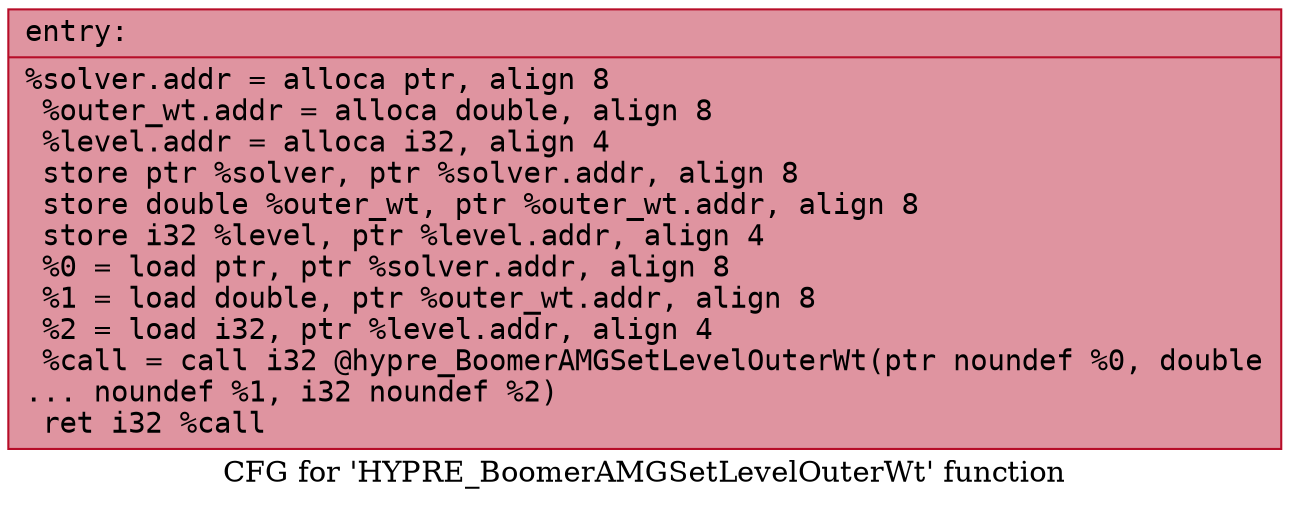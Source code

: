 digraph "CFG for 'HYPRE_BoomerAMGSetLevelOuterWt' function" {
	label="CFG for 'HYPRE_BoomerAMGSetLevelOuterWt' function";

	Node0x55f5a9a7b970 [shape=record,color="#b70d28ff", style=filled, fillcolor="#b70d2870" fontname="Courier",label="{entry:\l|  %solver.addr = alloca ptr, align 8\l  %outer_wt.addr = alloca double, align 8\l  %level.addr = alloca i32, align 4\l  store ptr %solver, ptr %solver.addr, align 8\l  store double %outer_wt, ptr %outer_wt.addr, align 8\l  store i32 %level, ptr %level.addr, align 4\l  %0 = load ptr, ptr %solver.addr, align 8\l  %1 = load double, ptr %outer_wt.addr, align 8\l  %2 = load i32, ptr %level.addr, align 4\l  %call = call i32 @hypre_BoomerAMGSetLevelOuterWt(ptr noundef %0, double\l... noundef %1, i32 noundef %2)\l  ret i32 %call\l}"];
}
